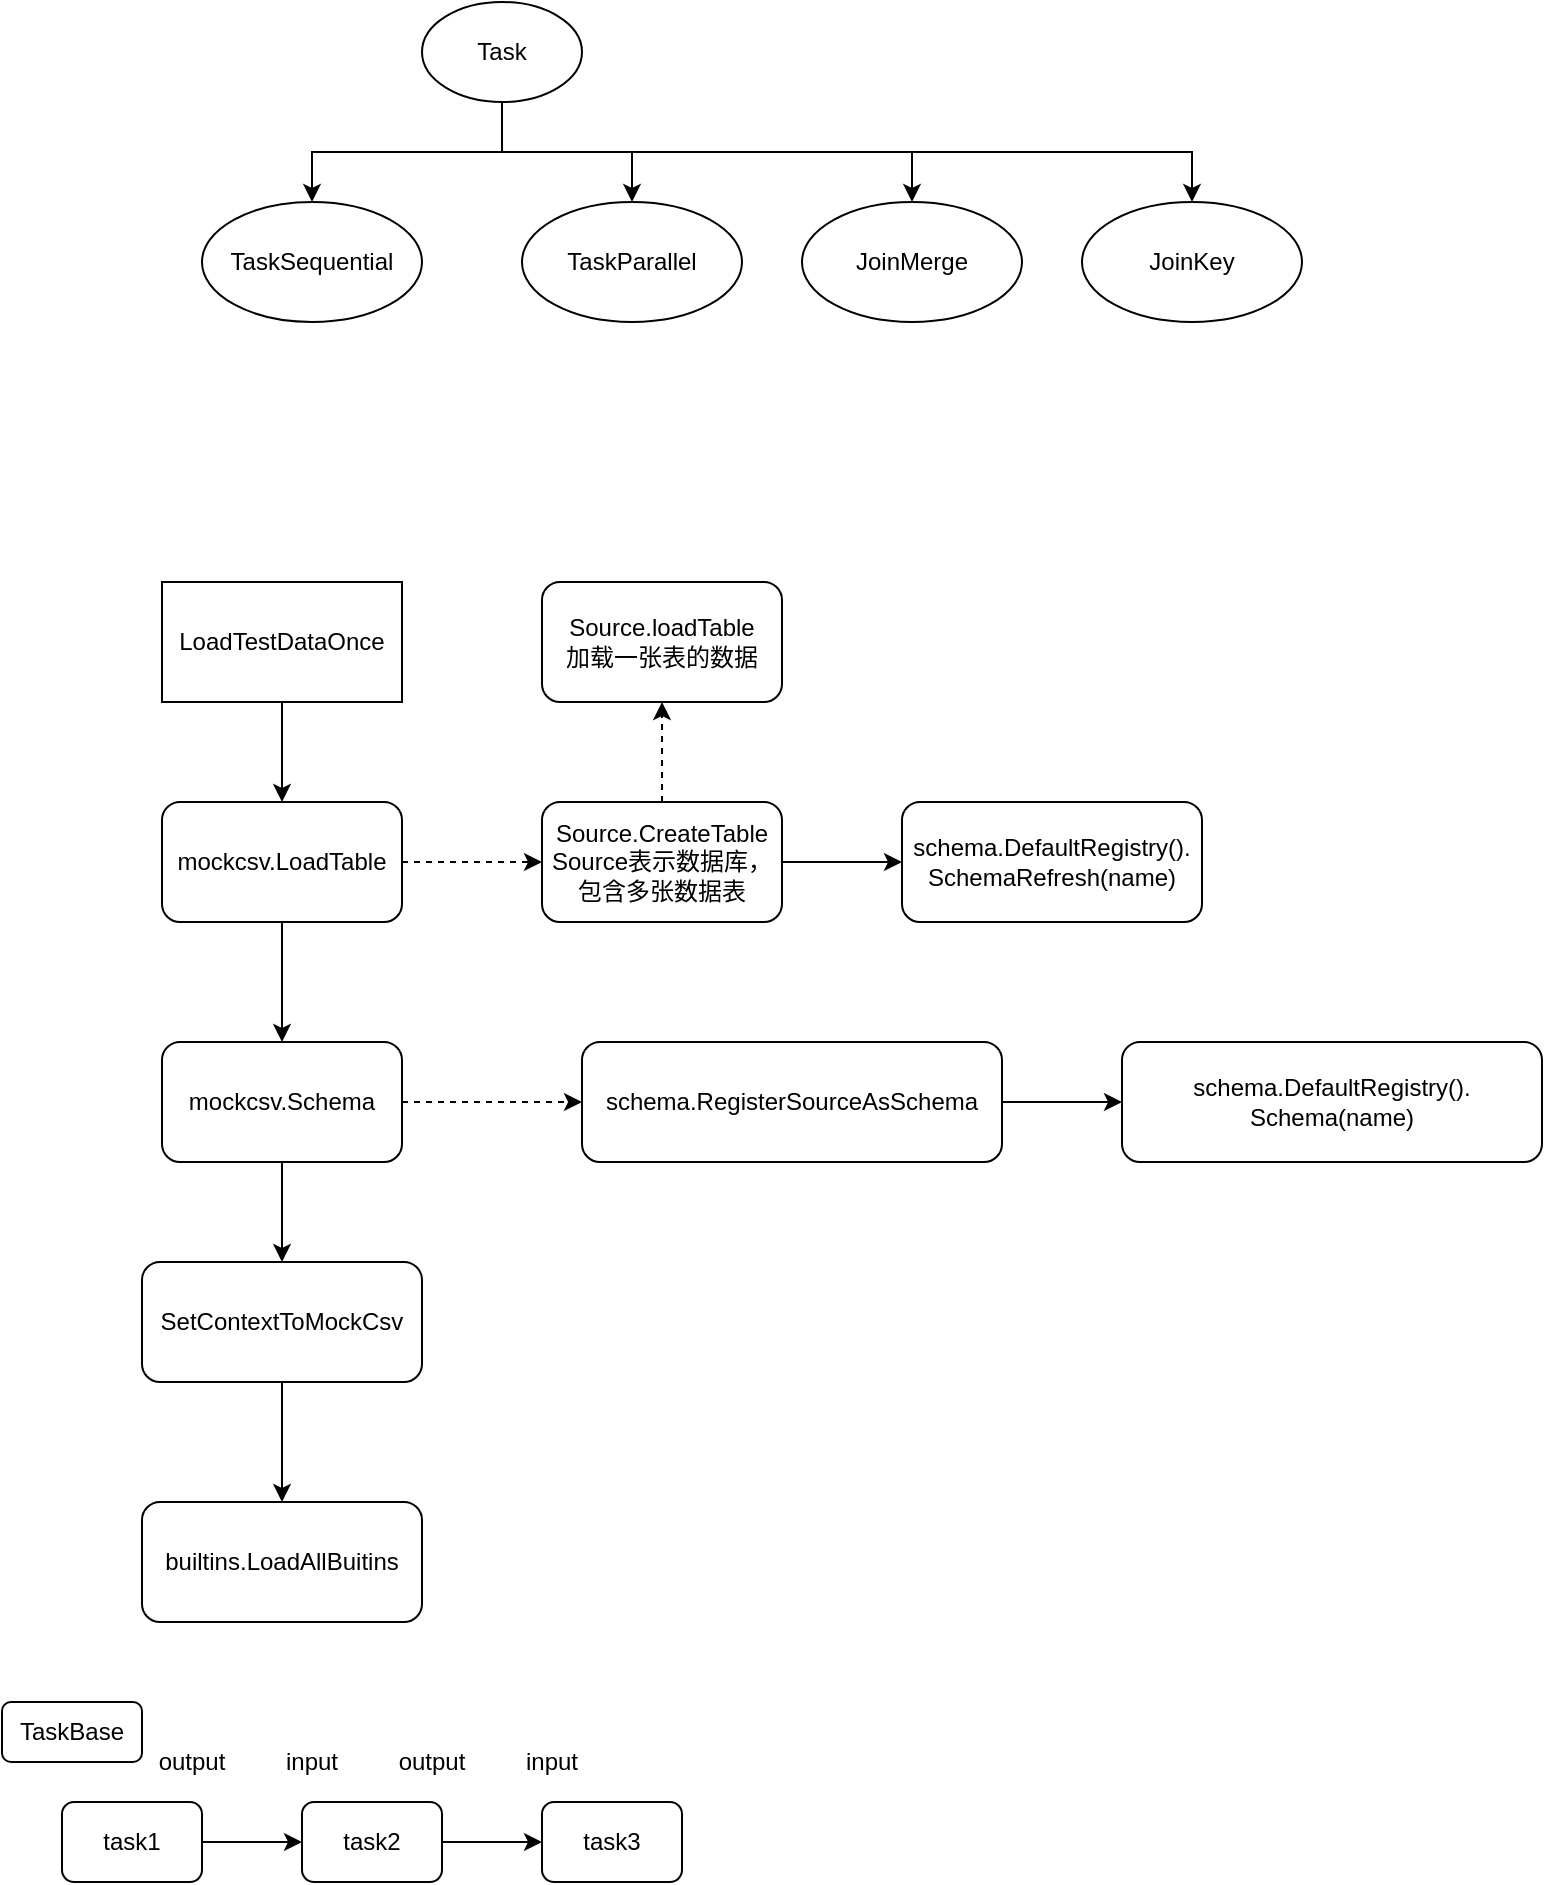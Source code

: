 <mxfile version="22.1.7" type="github">
  <diagram name="第 1 页" id="JO-BKYn-JYSgVeElQ2Gx">
    <mxGraphModel dx="1213" dy="785" grid="1" gridSize="10" guides="1" tooltips="1" connect="1" arrows="1" fold="1" page="1" pageScale="1" pageWidth="827" pageHeight="1169" math="0" shadow="0">
      <root>
        <mxCell id="0" />
        <mxCell id="1" parent="0" />
        <mxCell id="X66GvBynBoflrQ4vaRRF-6" style="edgeStyle=orthogonalEdgeStyle;rounded=0;orthogonalLoop=1;jettySize=auto;html=1;exitX=0.5;exitY=1;exitDx=0;exitDy=0;entryX=0.5;entryY=0;entryDx=0;entryDy=0;" edge="1" parent="1" source="X66GvBynBoflrQ4vaRRF-1" target="X66GvBynBoflrQ4vaRRF-2">
          <mxGeometry relative="1" as="geometry" />
        </mxCell>
        <mxCell id="X66GvBynBoflrQ4vaRRF-7" style="edgeStyle=orthogonalEdgeStyle;rounded=0;orthogonalLoop=1;jettySize=auto;html=1;exitX=0.5;exitY=1;exitDx=0;exitDy=0;" edge="1" parent="1" source="X66GvBynBoflrQ4vaRRF-1" target="X66GvBynBoflrQ4vaRRF-3">
          <mxGeometry relative="1" as="geometry" />
        </mxCell>
        <mxCell id="X66GvBynBoflrQ4vaRRF-8" style="edgeStyle=orthogonalEdgeStyle;rounded=0;orthogonalLoop=1;jettySize=auto;html=1;exitX=0.5;exitY=1;exitDx=0;exitDy=0;entryX=0.5;entryY=0;entryDx=0;entryDy=0;" edge="1" parent="1" source="X66GvBynBoflrQ4vaRRF-1" target="X66GvBynBoflrQ4vaRRF-4">
          <mxGeometry relative="1" as="geometry" />
        </mxCell>
        <mxCell id="X66GvBynBoflrQ4vaRRF-9" style="edgeStyle=orthogonalEdgeStyle;rounded=0;orthogonalLoop=1;jettySize=auto;html=1;exitX=0.5;exitY=1;exitDx=0;exitDy=0;entryX=0.5;entryY=0;entryDx=0;entryDy=0;" edge="1" parent="1" source="X66GvBynBoflrQ4vaRRF-1" target="X66GvBynBoflrQ4vaRRF-5">
          <mxGeometry relative="1" as="geometry" />
        </mxCell>
        <mxCell id="X66GvBynBoflrQ4vaRRF-1" value="Task" style="ellipse;whiteSpace=wrap;html=1;" vertex="1" parent="1">
          <mxGeometry x="240" y="180" width="80" height="50" as="geometry" />
        </mxCell>
        <mxCell id="X66GvBynBoflrQ4vaRRF-2" value="TaskSequential" style="ellipse;whiteSpace=wrap;html=1;" vertex="1" parent="1">
          <mxGeometry x="130" y="280" width="110" height="60" as="geometry" />
        </mxCell>
        <mxCell id="X66GvBynBoflrQ4vaRRF-3" value="TaskParallel" style="ellipse;whiteSpace=wrap;html=1;" vertex="1" parent="1">
          <mxGeometry x="290" y="280" width="110" height="60" as="geometry" />
        </mxCell>
        <mxCell id="X66GvBynBoflrQ4vaRRF-4" value="JoinMerge" style="ellipse;whiteSpace=wrap;html=1;" vertex="1" parent="1">
          <mxGeometry x="430" y="280" width="110" height="60" as="geometry" />
        </mxCell>
        <mxCell id="X66GvBynBoflrQ4vaRRF-5" value="JoinKey" style="ellipse;whiteSpace=wrap;html=1;" vertex="1" parent="1">
          <mxGeometry x="570" y="280" width="110" height="60" as="geometry" />
        </mxCell>
        <mxCell id="X66GvBynBoflrQ4vaRRF-15" style="edgeStyle=orthogonalEdgeStyle;rounded=0;orthogonalLoop=1;jettySize=auto;html=1;exitX=0.5;exitY=1;exitDx=0;exitDy=0;entryX=0.5;entryY=0;entryDx=0;entryDy=0;" edge="1" parent="1" source="X66GvBynBoflrQ4vaRRF-10" target="X66GvBynBoflrQ4vaRRF-11">
          <mxGeometry relative="1" as="geometry" />
        </mxCell>
        <mxCell id="X66GvBynBoflrQ4vaRRF-10" value="LoadTestDataOnce" style="rounded=0;whiteSpace=wrap;html=1;" vertex="1" parent="1">
          <mxGeometry x="110" y="470" width="120" height="60" as="geometry" />
        </mxCell>
        <mxCell id="X66GvBynBoflrQ4vaRRF-16" style="edgeStyle=orthogonalEdgeStyle;rounded=0;orthogonalLoop=1;jettySize=auto;html=1;exitX=0.5;exitY=1;exitDx=0;exitDy=0;entryX=0.5;entryY=0;entryDx=0;entryDy=0;" edge="1" parent="1" source="X66GvBynBoflrQ4vaRRF-11" target="X66GvBynBoflrQ4vaRRF-12">
          <mxGeometry relative="1" as="geometry" />
        </mxCell>
        <mxCell id="X66GvBynBoflrQ4vaRRF-26" style="edgeStyle=orthogonalEdgeStyle;rounded=0;orthogonalLoop=1;jettySize=auto;html=1;exitX=1;exitY=0.5;exitDx=0;exitDy=0;entryX=0;entryY=0.5;entryDx=0;entryDy=0;dashed=1;" edge="1" parent="1" source="X66GvBynBoflrQ4vaRRF-11" target="X66GvBynBoflrQ4vaRRF-23">
          <mxGeometry relative="1" as="geometry" />
        </mxCell>
        <mxCell id="X66GvBynBoflrQ4vaRRF-11" value="mockcsv.LoadTable" style="rounded=1;whiteSpace=wrap;html=1;" vertex="1" parent="1">
          <mxGeometry x="110" y="580" width="120" height="60" as="geometry" />
        </mxCell>
        <mxCell id="X66GvBynBoflrQ4vaRRF-17" style="edgeStyle=orthogonalEdgeStyle;rounded=0;orthogonalLoop=1;jettySize=auto;html=1;exitX=0.5;exitY=1;exitDx=0;exitDy=0;entryX=0.5;entryY=0;entryDx=0;entryDy=0;" edge="1" parent="1" source="X66GvBynBoflrQ4vaRRF-12" target="X66GvBynBoflrQ4vaRRF-13">
          <mxGeometry relative="1" as="geometry" />
        </mxCell>
        <mxCell id="X66GvBynBoflrQ4vaRRF-21" style="edgeStyle=orthogonalEdgeStyle;rounded=0;orthogonalLoop=1;jettySize=auto;html=1;exitX=1;exitY=0.5;exitDx=0;exitDy=0;entryX=0;entryY=0.5;entryDx=0;entryDy=0;dashed=1;" edge="1" parent="1" source="X66GvBynBoflrQ4vaRRF-12" target="X66GvBynBoflrQ4vaRRF-19">
          <mxGeometry relative="1" as="geometry" />
        </mxCell>
        <mxCell id="X66GvBynBoflrQ4vaRRF-12" value="mockcsv.Schema" style="rounded=1;whiteSpace=wrap;html=1;" vertex="1" parent="1">
          <mxGeometry x="110" y="700" width="120" height="60" as="geometry" />
        </mxCell>
        <mxCell id="X66GvBynBoflrQ4vaRRF-18" style="edgeStyle=orthogonalEdgeStyle;rounded=0;orthogonalLoop=1;jettySize=auto;html=1;exitX=0.5;exitY=1;exitDx=0;exitDy=0;" edge="1" parent="1" source="X66GvBynBoflrQ4vaRRF-13" target="X66GvBynBoflrQ4vaRRF-14">
          <mxGeometry relative="1" as="geometry" />
        </mxCell>
        <mxCell id="X66GvBynBoflrQ4vaRRF-13" value="SetContextToMockCsv" style="rounded=1;whiteSpace=wrap;html=1;" vertex="1" parent="1">
          <mxGeometry x="100" y="810" width="140" height="60" as="geometry" />
        </mxCell>
        <mxCell id="X66GvBynBoflrQ4vaRRF-14" value="builtins.LoadAllBuitins" style="rounded=1;whiteSpace=wrap;html=1;" vertex="1" parent="1">
          <mxGeometry x="100" y="930" width="140" height="60" as="geometry" />
        </mxCell>
        <mxCell id="X66GvBynBoflrQ4vaRRF-22" style="edgeStyle=orthogonalEdgeStyle;rounded=0;orthogonalLoop=1;jettySize=auto;html=1;exitX=1;exitY=0.5;exitDx=0;exitDy=0;entryX=0;entryY=0.5;entryDx=0;entryDy=0;" edge="1" parent="1" source="X66GvBynBoflrQ4vaRRF-19" target="X66GvBynBoflrQ4vaRRF-20">
          <mxGeometry relative="1" as="geometry" />
        </mxCell>
        <mxCell id="X66GvBynBoflrQ4vaRRF-19" value="schema.RegisterSourceAsSchema" style="rounded=1;whiteSpace=wrap;html=1;" vertex="1" parent="1">
          <mxGeometry x="320" y="700" width="210" height="60" as="geometry" />
        </mxCell>
        <mxCell id="X66GvBynBoflrQ4vaRRF-20" value="schema.DefaultRegistry().&lt;br&gt;Schema(name)" style="rounded=1;whiteSpace=wrap;html=1;" vertex="1" parent="1">
          <mxGeometry x="590" y="700" width="210" height="60" as="geometry" />
        </mxCell>
        <mxCell id="X66GvBynBoflrQ4vaRRF-25" style="edgeStyle=orthogonalEdgeStyle;rounded=0;orthogonalLoop=1;jettySize=auto;html=1;exitX=1;exitY=0.5;exitDx=0;exitDy=0;entryX=0;entryY=0.5;entryDx=0;entryDy=0;" edge="1" parent="1" source="X66GvBynBoflrQ4vaRRF-23" target="X66GvBynBoflrQ4vaRRF-24">
          <mxGeometry relative="1" as="geometry" />
        </mxCell>
        <mxCell id="X66GvBynBoflrQ4vaRRF-28" style="edgeStyle=orthogonalEdgeStyle;rounded=0;orthogonalLoop=1;jettySize=auto;html=1;exitX=0.5;exitY=0;exitDx=0;exitDy=0;entryX=0.5;entryY=1;entryDx=0;entryDy=0;dashed=1;" edge="1" parent="1" source="X66GvBynBoflrQ4vaRRF-23" target="X66GvBynBoflrQ4vaRRF-27">
          <mxGeometry relative="1" as="geometry" />
        </mxCell>
        <mxCell id="X66GvBynBoflrQ4vaRRF-23" value="Source.CreateTable&lt;br&gt;Source表示数据库，包含多张数据表" style="rounded=1;whiteSpace=wrap;html=1;" vertex="1" parent="1">
          <mxGeometry x="300" y="580" width="120" height="60" as="geometry" />
        </mxCell>
        <mxCell id="X66GvBynBoflrQ4vaRRF-24" value="schema.DefaultRegistry().&lt;br&gt;SchemaRefresh(name)" style="rounded=1;whiteSpace=wrap;html=1;" vertex="1" parent="1">
          <mxGeometry x="480" y="580" width="150" height="60" as="geometry" />
        </mxCell>
        <mxCell id="X66GvBynBoflrQ4vaRRF-27" value="Source.loadTable&lt;br&gt;加载一张表的数据" style="rounded=1;whiteSpace=wrap;html=1;" vertex="1" parent="1">
          <mxGeometry x="300" y="470" width="120" height="60" as="geometry" />
        </mxCell>
        <mxCell id="X66GvBynBoflrQ4vaRRF-32" style="edgeStyle=orthogonalEdgeStyle;rounded=0;orthogonalLoop=1;jettySize=auto;html=1;exitX=1;exitY=0.5;exitDx=0;exitDy=0;entryX=0;entryY=0.5;entryDx=0;entryDy=0;" edge="1" parent="1" source="X66GvBynBoflrQ4vaRRF-29" target="X66GvBynBoflrQ4vaRRF-30">
          <mxGeometry relative="1" as="geometry" />
        </mxCell>
        <mxCell id="X66GvBynBoflrQ4vaRRF-29" value="task1" style="rounded=1;whiteSpace=wrap;html=1;" vertex="1" parent="1">
          <mxGeometry x="60" y="1080" width="70" height="40" as="geometry" />
        </mxCell>
        <mxCell id="X66GvBynBoflrQ4vaRRF-33" style="edgeStyle=orthogonalEdgeStyle;rounded=0;orthogonalLoop=1;jettySize=auto;html=1;exitX=1;exitY=0.5;exitDx=0;exitDy=0;entryX=0;entryY=0.5;entryDx=0;entryDy=0;" edge="1" parent="1" source="X66GvBynBoflrQ4vaRRF-30" target="X66GvBynBoflrQ4vaRRF-31">
          <mxGeometry relative="1" as="geometry" />
        </mxCell>
        <mxCell id="X66GvBynBoflrQ4vaRRF-30" value="task2" style="rounded=1;whiteSpace=wrap;html=1;" vertex="1" parent="1">
          <mxGeometry x="180" y="1080" width="70" height="40" as="geometry" />
        </mxCell>
        <mxCell id="X66GvBynBoflrQ4vaRRF-31" value="task3" style="rounded=1;whiteSpace=wrap;html=1;" vertex="1" parent="1">
          <mxGeometry x="300" y="1080" width="70" height="40" as="geometry" />
        </mxCell>
        <mxCell id="X66GvBynBoflrQ4vaRRF-34" value="output" style="text;html=1;strokeColor=none;fillColor=none;align=center;verticalAlign=middle;whiteSpace=wrap;rounded=0;" vertex="1" parent="1">
          <mxGeometry x="100" y="1050" width="50" height="20" as="geometry" />
        </mxCell>
        <mxCell id="X66GvBynBoflrQ4vaRRF-35" value="input" style="text;html=1;strokeColor=none;fillColor=none;align=center;verticalAlign=middle;whiteSpace=wrap;rounded=0;" vertex="1" parent="1">
          <mxGeometry x="160" y="1050" width="50" height="20" as="geometry" />
        </mxCell>
        <mxCell id="X66GvBynBoflrQ4vaRRF-36" value="input" style="text;html=1;strokeColor=none;fillColor=none;align=center;verticalAlign=middle;whiteSpace=wrap;rounded=0;" vertex="1" parent="1">
          <mxGeometry x="280" y="1050" width="50" height="20" as="geometry" />
        </mxCell>
        <mxCell id="X66GvBynBoflrQ4vaRRF-37" value="output" style="text;html=1;strokeColor=none;fillColor=none;align=center;verticalAlign=middle;whiteSpace=wrap;rounded=0;" vertex="1" parent="1">
          <mxGeometry x="220" y="1050" width="50" height="20" as="geometry" />
        </mxCell>
        <mxCell id="X66GvBynBoflrQ4vaRRF-38" value="TaskBase" style="rounded=1;whiteSpace=wrap;html=1;" vertex="1" parent="1">
          <mxGeometry x="30" y="1030" width="70" height="30" as="geometry" />
        </mxCell>
      </root>
    </mxGraphModel>
  </diagram>
</mxfile>
